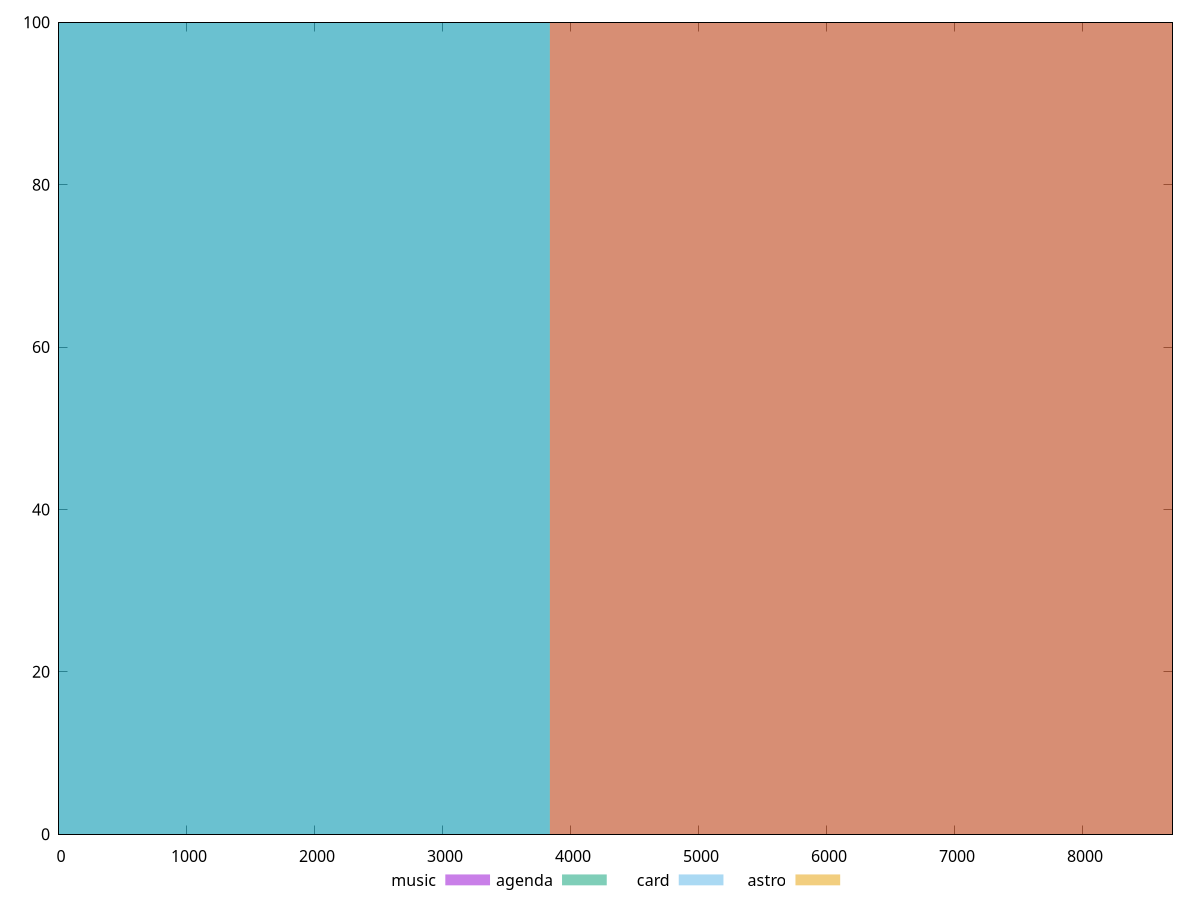 reset

$music <<EOF
7670.444785108905 100
EOF

$agenda <<EOF
0 100
EOF

$card <<EOF
0 100
EOF

$astro <<EOF
7670.444785108905 100
EOF

set key outside below
set boxwidth 7670.444785108905
set xrange [0:8700]
set yrange [0:100]
set trange [0:100]
set style fill transparent solid 0.5 noborder
set terminal svg size 640, 520 enhanced background rgb 'white'
set output "reports/report_00032_2021-02-25T10-28-15.087Z/uses-text-compression/comparison/histogram/all_raw.svg"

plot $music title "music" with boxes, \
     $agenda title "agenda" with boxes, \
     $card title "card" with boxes, \
     $astro title "astro" with boxes

reset
